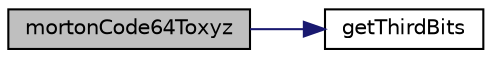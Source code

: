 digraph "mortonCode64Toxyz"
{
 // LATEX_PDF_SIZE
  edge [fontname="Helvetica",fontsize="10",labelfontname="Helvetica",labelfontsize="10"];
  node [fontname="Helvetica",fontsize="10",shape=record];
  rankdir="LR";
  Node1 [label="mortonCode64Toxyz",height=0.2,width=0.4,color="black", fillcolor="grey75", style="filled", fontcolor="black",tooltip=" "];
  Node1 -> Node2 [color="midnightblue",fontsize="10",style="solid",fontname="Helvetica"];
  Node2 [label="getThirdBits",height=0.2,width=0.4,color="black", fillcolor="white", style="filled",URL="$namespacepFlow.html#a51e811dd5563b1e1b759b091ef96c339",tooltip=" "];
}
